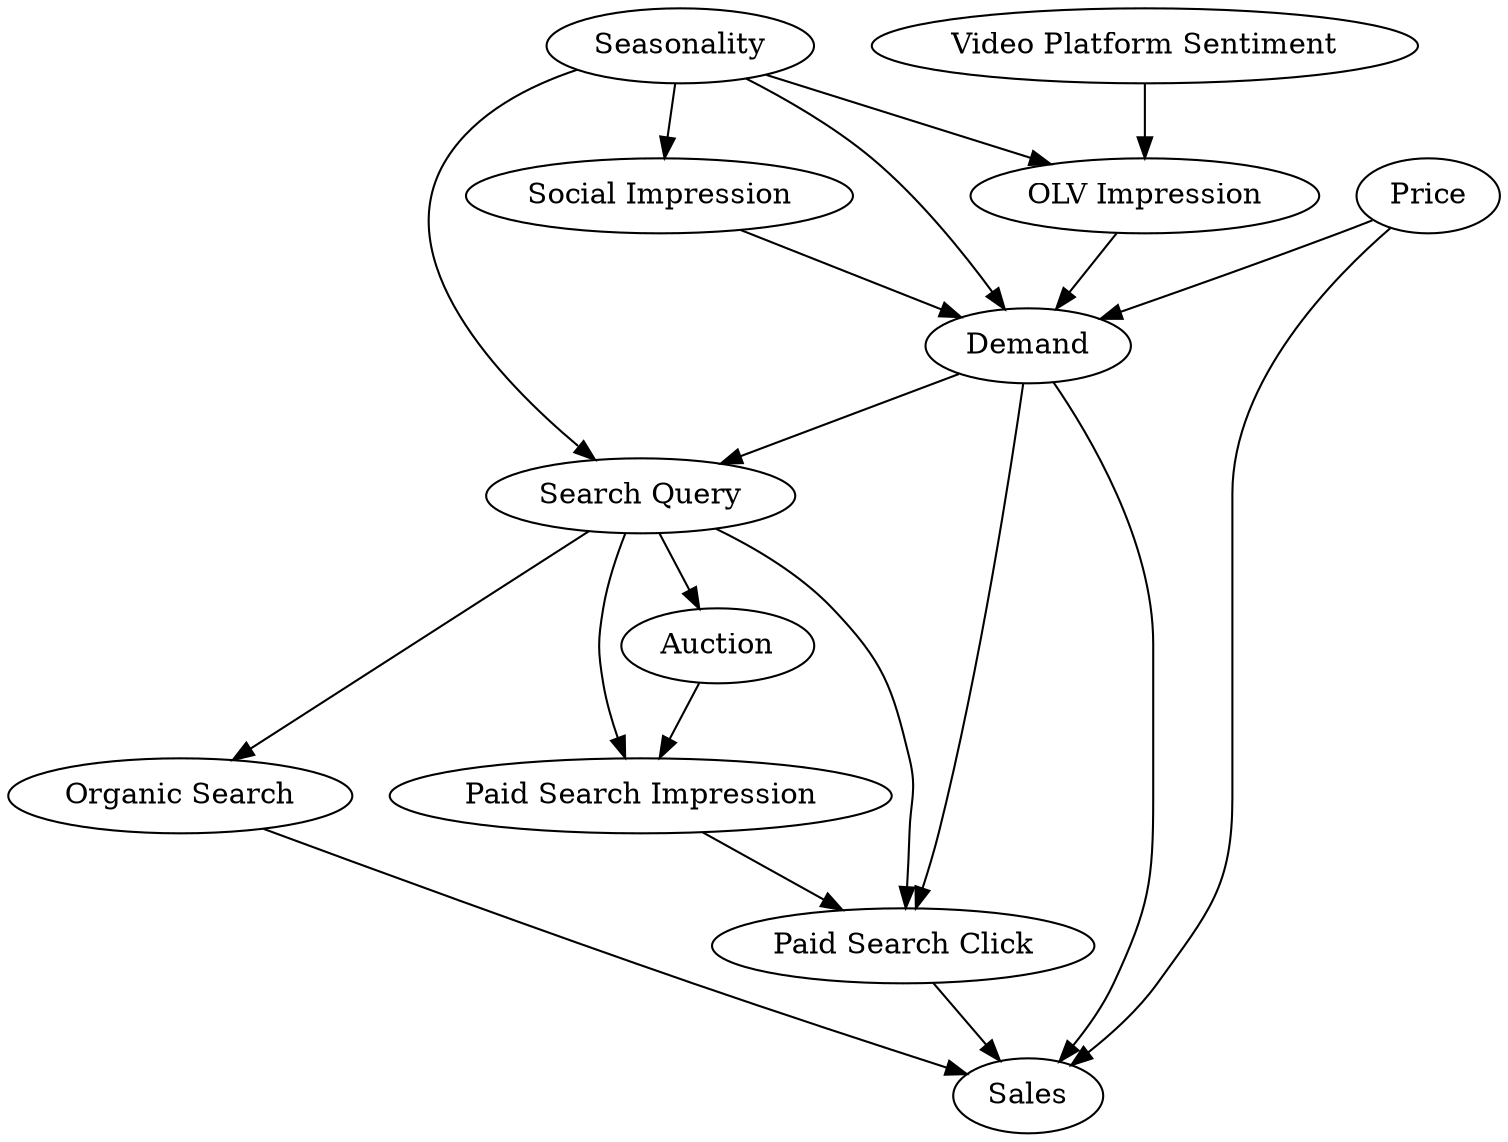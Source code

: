 digraph "Paid Media on Sales" {
  Seasonality;
  Seasonality -> "OLV Impression";
  "Video Platform Sentiment" -> "OLV Impression";
  "OLV Impression" -> Demand;
  Seasonality -> Demand;
  Seasonality -> "Social Impression";
  "Social Impression" -> Demand;
  "Search Query" -> Auction;
  "Search Query" -> "Paid Search Impression";
  Auction -> "Paid Search Impression";
  Demand -> "Search Query";
  Seasonality -> "Search Query";
  "Paid Search Impression" -> "Paid Search Click";
  Demand -> "Paid Search Click";
  "Search Query" -> "Paid Search Click";
  "Search Query" -> "Organic Search";
  "Organic Search" -> Sales;
  Demand -> Sales;
  "Paid Search Click" -> Sales;
  Price -> Demand;
  Price -> Sales;
}